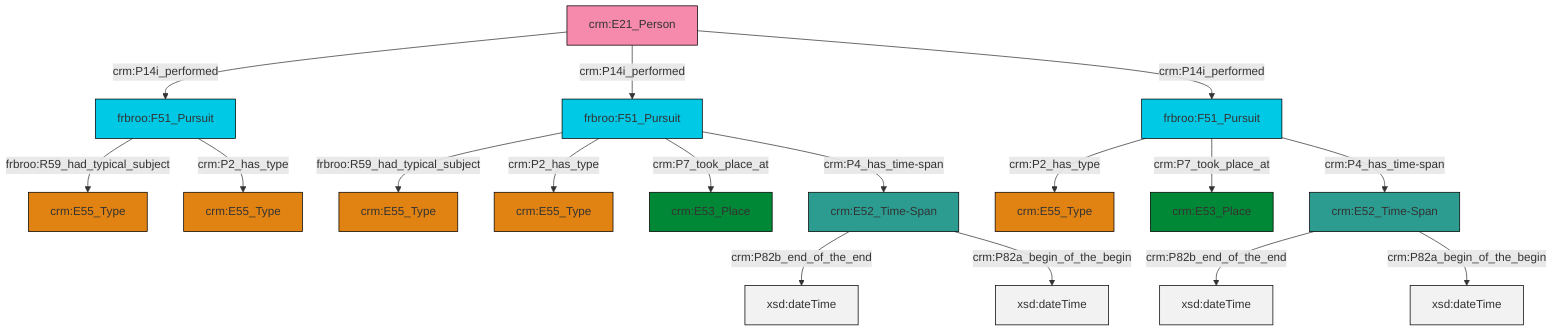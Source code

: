 graph TD
classDef Literal fill:#f2f2f2,stroke:#000000;
classDef CRM_Entity fill:#FFFFFF,stroke:#000000;
classDef Temporal_Entity fill:#00C9E6, stroke:#000000;
classDef Type fill:#E18312, stroke:#000000;
classDef Time-Span fill:#2C9C91, stroke:#000000;
classDef Appellation fill:#FFEB7F, stroke:#000000;
classDef Place fill:#008836, stroke:#000000;
classDef Persistent_Item fill:#B266B2, stroke:#000000;
classDef Conceptual_Object fill:#FFD700, stroke:#000000;
classDef Physical_Thing fill:#D2B48C, stroke:#000000;
classDef Actor fill:#f58aad, stroke:#000000;
classDef PC_Classes fill:#4ce600, stroke:#000000;
classDef Multi fill:#cccccc,stroke:#000000;

0["crm:E52_Time-Span"]:::Time-Span -->|crm:P82b_end_of_the_end| 1[xsd:dateTime]:::Literal
2["frbroo:F51_Pursuit"]:::Temporal_Entity -->|crm:P2_has_type| 3["crm:E55_Type"]:::Type
0["crm:E52_Time-Span"]:::Time-Span -->|crm:P82a_begin_of_the_begin| 4[xsd:dateTime]:::Literal
5["frbroo:F51_Pursuit"]:::Temporal_Entity -->|frbroo:R59_had_typical_subject| 6["crm:E55_Type"]:::Type
2["frbroo:F51_Pursuit"]:::Temporal_Entity -->|crm:P7_took_place_at| 8["crm:E53_Place"]:::Place
11["crm:E52_Time-Span"]:::Time-Span -->|crm:P82b_end_of_the_end| 12[xsd:dateTime]:::Literal
15["frbroo:F51_Pursuit"]:::Temporal_Entity -->|frbroo:R59_had_typical_subject| 9["crm:E55_Type"]:::Type
2["frbroo:F51_Pursuit"]:::Temporal_Entity -->|crm:P4_has_time-span| 11["crm:E52_Time-Span"]:::Time-Span
13["crm:E21_Person"]:::Actor -->|crm:P14i_performed| 15["frbroo:F51_Pursuit"]:::Temporal_Entity
5["frbroo:F51_Pursuit"]:::Temporal_Entity -->|crm:P2_has_type| 18["crm:E55_Type"]:::Type
5["frbroo:F51_Pursuit"]:::Temporal_Entity -->|crm:P7_took_place_at| 25["crm:E53_Place"]:::Place
13["crm:E21_Person"]:::Actor -->|crm:P14i_performed| 5["frbroo:F51_Pursuit"]:::Temporal_Entity
5["frbroo:F51_Pursuit"]:::Temporal_Entity -->|crm:P4_has_time-span| 0["crm:E52_Time-Span"]:::Time-Span
15["frbroo:F51_Pursuit"]:::Temporal_Entity -->|crm:P2_has_type| 26["crm:E55_Type"]:::Type
13["crm:E21_Person"]:::Actor -->|crm:P14i_performed| 2["frbroo:F51_Pursuit"]:::Temporal_Entity
11["crm:E52_Time-Span"]:::Time-Span -->|crm:P82a_begin_of_the_begin| 30[xsd:dateTime]:::Literal